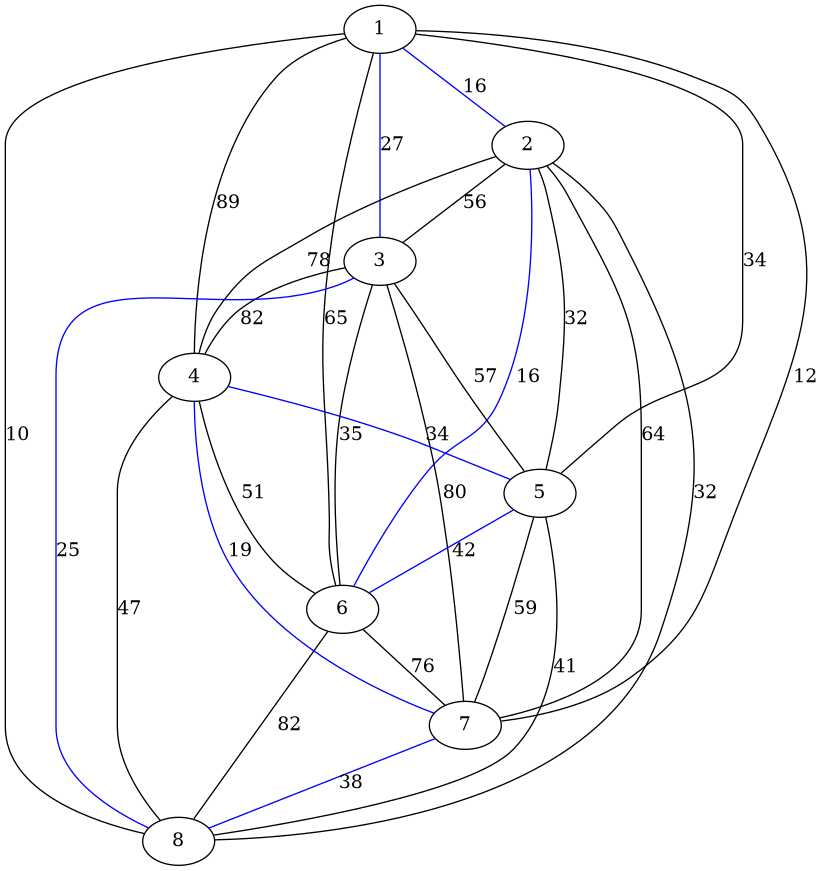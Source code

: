 @startdot
graph graf {
1 -- 2 [label=16, color=Blue];
1 -- 3 [label=27, color=Blue];
1 -- 4 [label=89];
1 -- 5 [label=34];
1 -- 6 [label=65];
1 -- 7 [label=12];
1 -- 8 [label=10];
2 -- 3 [label=56];
2 -- 4 [label=78];
2 -- 5 [label=32];
2 -- 6 [label=16, color=Blue];
2 -- 7 [label=64];
2 -- 8 [label=32];
3 -- 4 [label=82];
3 -- 5 [label=57];
3 -- 6 [label=35];
3 -- 7 [label=80];
3 -- 8 [label=25, color=Blue];
4 -- 5 [label=34, color=Blue];
4 -- 6 [label=51];
4 -- 7 [label=19, color=Blue];
4 -- 8 [label=47];
5 -- 6 [label=42, color=Blue];
5 -- 7 [label=59];
5 -- 8 [label=41];
6 -- 7 [label=76];
6 -- 8 [label=82];
7 -- 8 [label=38, color=Blue];
}
@enddot